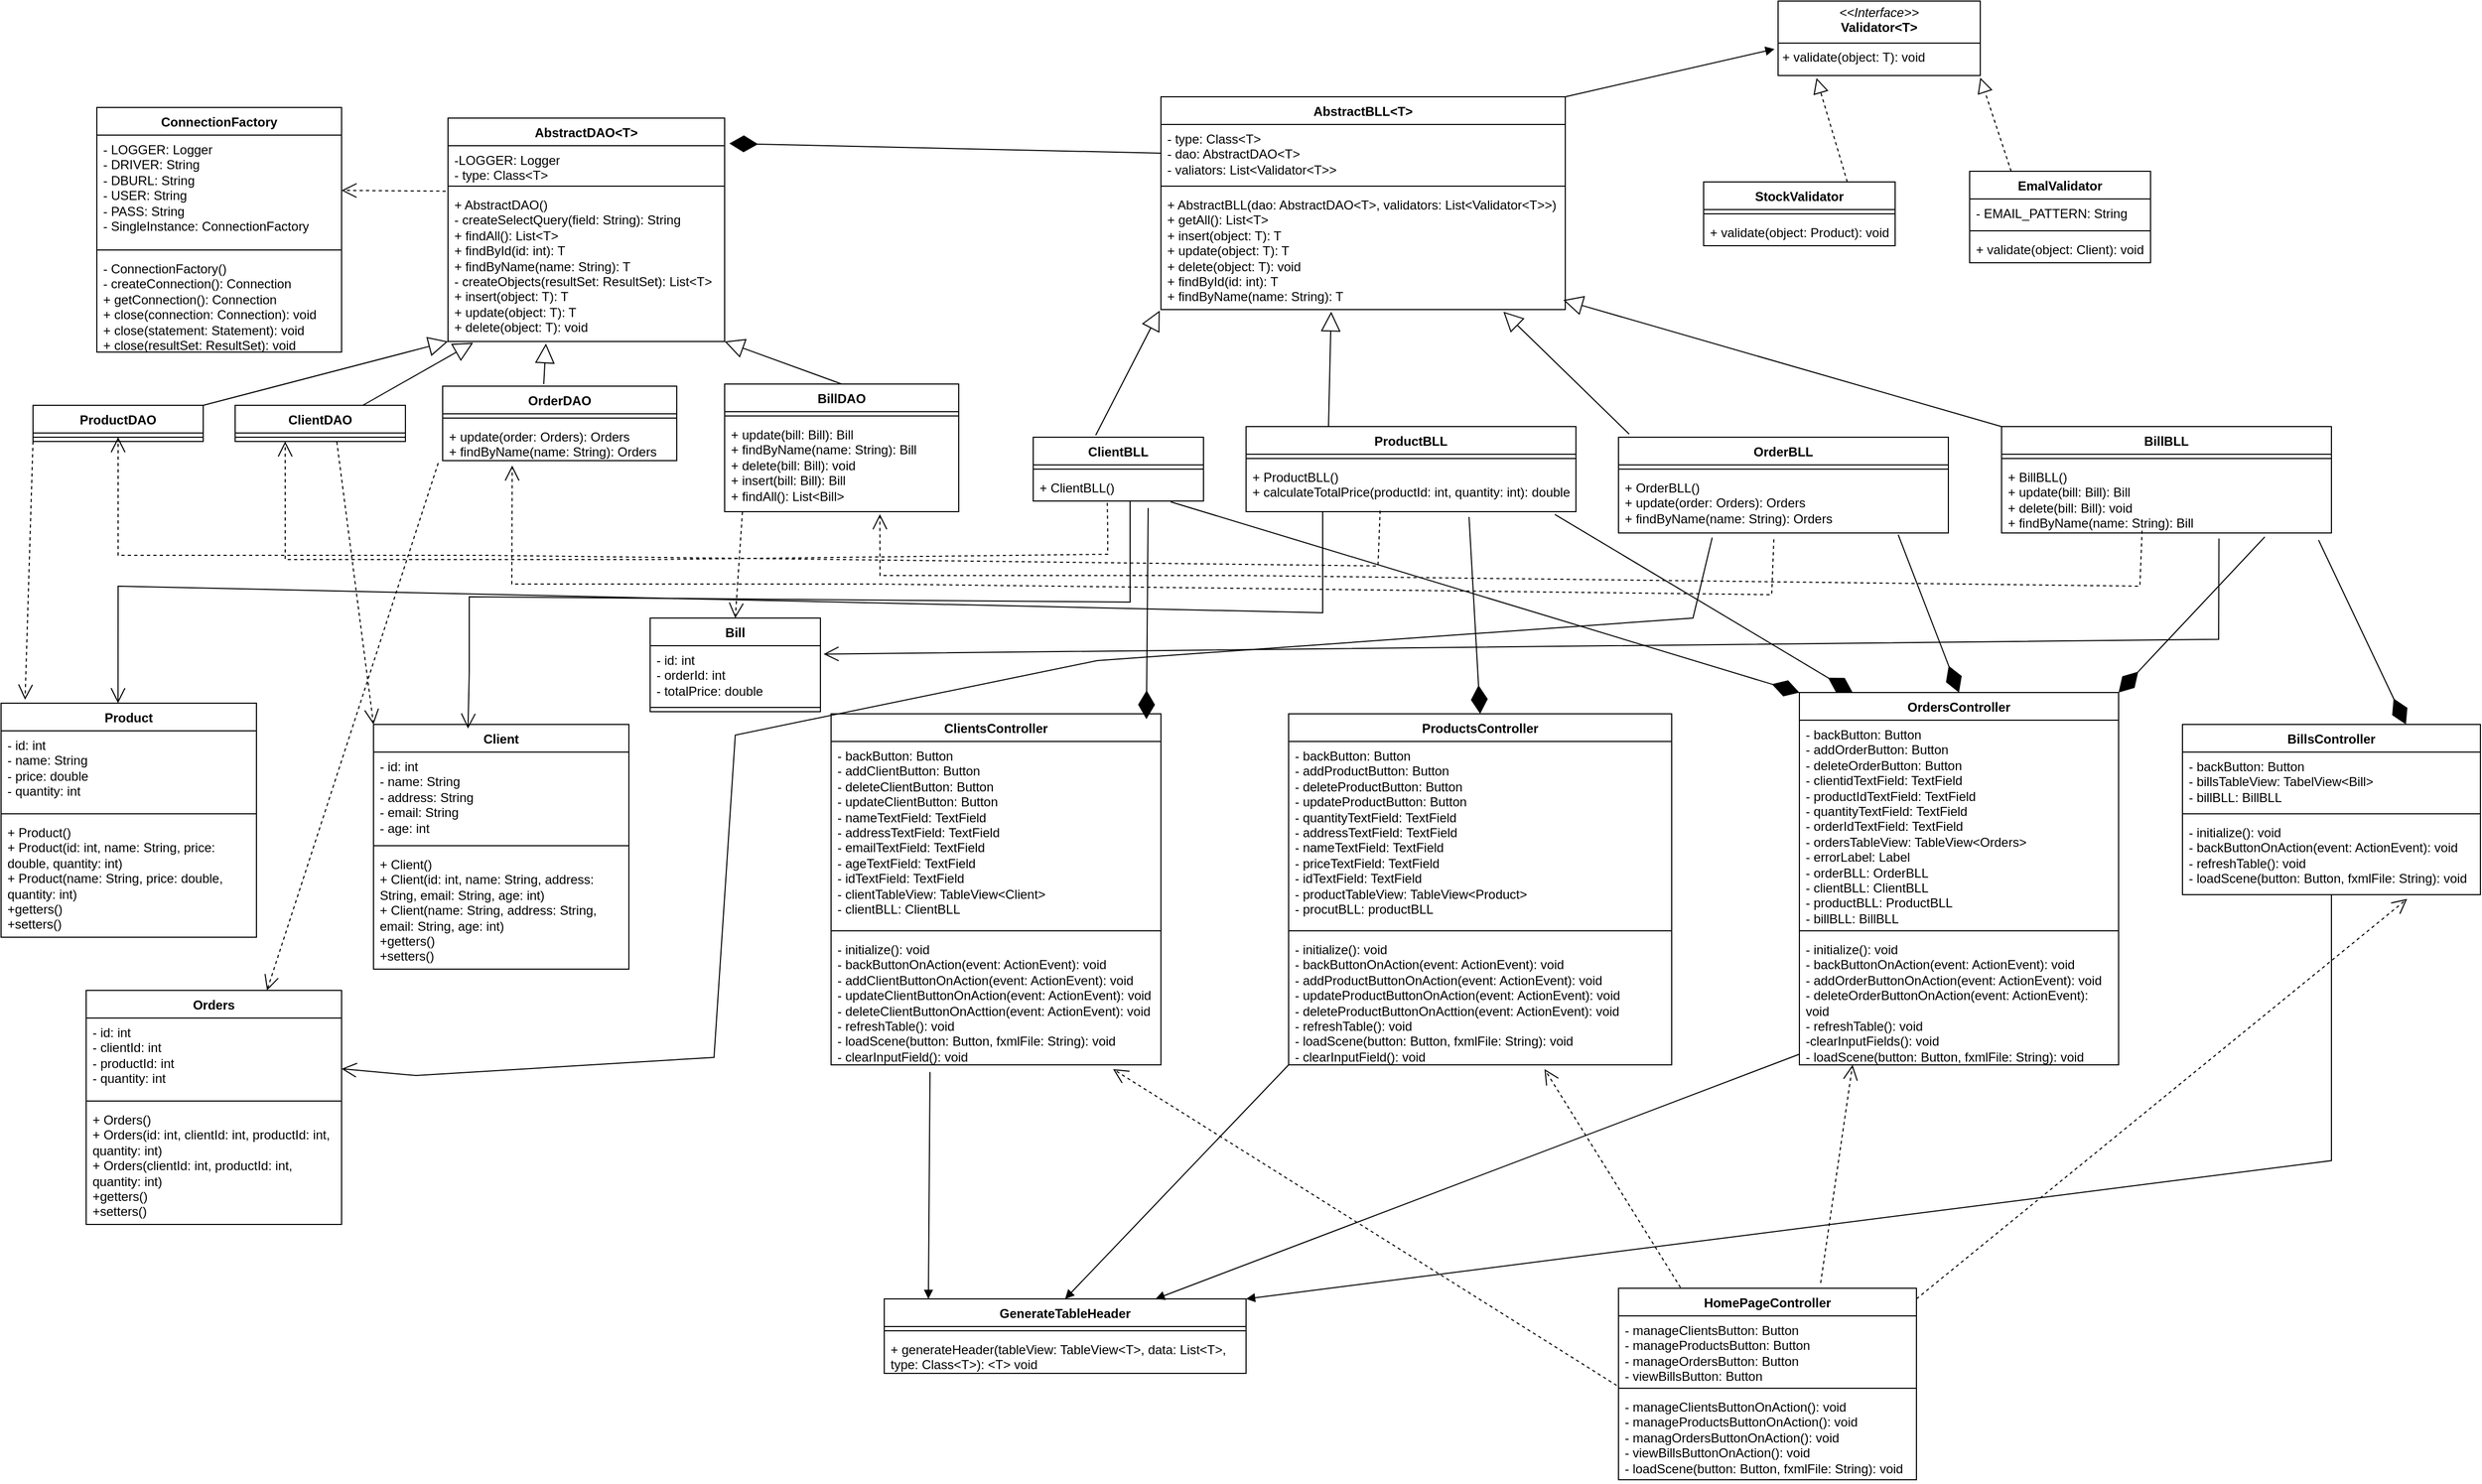 <mxfile version="27.0.6">
  <diagram name="Page-1" id="uuy-AkVkMZGXmjuTcdRW">
    <mxGraphModel dx="2852" dy="1566" grid="1" gridSize="10" guides="1" tooltips="1" connect="1" arrows="1" fold="1" page="1" pageScale="1" pageWidth="850" pageHeight="1100" math="0" shadow="0">
      <root>
        <mxCell id="0" />
        <mxCell id="1" parent="0" />
        <mxCell id="6-W-IEKvUWJ2ygRnt0c9-2" value="Bill" style="swimlane;fontStyle=1;align=center;verticalAlign=top;childLayout=stackLayout;horizontal=1;startSize=26;horizontalStack=0;resizeParent=1;resizeParentMax=0;resizeLast=0;collapsible=1;marginBottom=0;whiteSpace=wrap;html=1;" vertex="1" parent="1">
          <mxGeometry x="620" y="680" width="160" height="88" as="geometry" />
        </mxCell>
        <mxCell id="6-W-IEKvUWJ2ygRnt0c9-3" value="- id: int&lt;div&gt;- orderId: int&lt;/div&gt;&lt;div&gt;- totalPrice: double&lt;/div&gt;" style="text;strokeColor=none;fillColor=none;align=left;verticalAlign=top;spacingLeft=4;spacingRight=4;overflow=hidden;rotatable=0;points=[[0,0.5],[1,0.5]];portConstraint=eastwest;whiteSpace=wrap;html=1;" vertex="1" parent="6-W-IEKvUWJ2ygRnt0c9-2">
          <mxGeometry y="26" width="160" height="54" as="geometry" />
        </mxCell>
        <mxCell id="6-W-IEKvUWJ2ygRnt0c9-4" value="" style="line;strokeWidth=1;fillColor=none;align=left;verticalAlign=middle;spacingTop=-1;spacingLeft=3;spacingRight=3;rotatable=0;labelPosition=right;points=[];portConstraint=eastwest;strokeColor=inherit;" vertex="1" parent="6-W-IEKvUWJ2ygRnt0c9-2">
          <mxGeometry y="80" width="160" height="8" as="geometry" />
        </mxCell>
        <mxCell id="6-W-IEKvUWJ2ygRnt0c9-138" value="" style="endArrow=open;endSize=12;html=1;rounded=0;exitX=0.659;exitY=1.08;exitDx=0;exitDy=0;exitPerimeter=0;entryX=0.458;entryY=0;entryDx=0;entryDy=0;entryPerimeter=0;" edge="1" parent="6-W-IEKvUWJ2ygRnt0c9-2" target="6-W-IEKvUWJ2ygRnt0c9-10">
          <mxGeometry width="160" relative="1" as="geometry">
            <mxPoint x="632" y="-100" as="sourcePoint" />
            <mxPoint x="10" y="114" as="targetPoint" />
            <Array as="points">
              <mxPoint x="632" y="-5" />
              <mxPoint x="-500" y="-30" />
            </Array>
          </mxGeometry>
        </mxCell>
        <mxCell id="6-W-IEKvUWJ2ygRnt0c9-6" value="Client" style="swimlane;fontStyle=1;align=center;verticalAlign=top;childLayout=stackLayout;horizontal=1;startSize=26;horizontalStack=0;resizeParent=1;resizeParentMax=0;resizeLast=0;collapsible=1;marginBottom=0;whiteSpace=wrap;html=1;" vertex="1" parent="1">
          <mxGeometry x="360" y="780" width="240" height="230" as="geometry" />
        </mxCell>
        <mxCell id="6-W-IEKvUWJ2ygRnt0c9-7" value="- id: int&lt;div&gt;- name: String&lt;/div&gt;&lt;div&gt;- address: String&lt;/div&gt;&lt;div&gt;- email: String&lt;/div&gt;&lt;div&gt;- age: int&lt;/div&gt;" style="text;strokeColor=none;fillColor=none;align=left;verticalAlign=top;spacingLeft=4;spacingRight=4;overflow=hidden;rotatable=0;points=[[0,0.5],[1,0.5]];portConstraint=eastwest;whiteSpace=wrap;html=1;" vertex="1" parent="6-W-IEKvUWJ2ygRnt0c9-6">
          <mxGeometry y="26" width="240" height="84" as="geometry" />
        </mxCell>
        <mxCell id="6-W-IEKvUWJ2ygRnt0c9-8" value="" style="line;strokeWidth=1;fillColor=none;align=left;verticalAlign=middle;spacingTop=-1;spacingLeft=3;spacingRight=3;rotatable=0;labelPosition=right;points=[];portConstraint=eastwest;strokeColor=inherit;" vertex="1" parent="6-W-IEKvUWJ2ygRnt0c9-6">
          <mxGeometry y="110" width="240" height="8" as="geometry" />
        </mxCell>
        <mxCell id="6-W-IEKvUWJ2ygRnt0c9-9" value="+ Client()&lt;div&gt;+ Client(id: int, name: String, address: String, email: String, age: int)&lt;/div&gt;&lt;div&gt;+ Client(name: String, address: String, email: String, age: int)&lt;/div&gt;&lt;div&gt;+getters()&lt;/div&gt;&lt;div&gt;+setters()&lt;/div&gt;" style="text;strokeColor=none;fillColor=none;align=left;verticalAlign=top;spacingLeft=4;spacingRight=4;overflow=hidden;rotatable=0;points=[[0,0.5],[1,0.5]];portConstraint=eastwest;whiteSpace=wrap;html=1;" vertex="1" parent="6-W-IEKvUWJ2ygRnt0c9-6">
          <mxGeometry y="118" width="240" height="112" as="geometry" />
        </mxCell>
        <mxCell id="6-W-IEKvUWJ2ygRnt0c9-10" value="Product" style="swimlane;fontStyle=1;align=center;verticalAlign=top;childLayout=stackLayout;horizontal=1;startSize=26;horizontalStack=0;resizeParent=1;resizeParentMax=0;resizeLast=0;collapsible=1;marginBottom=0;whiteSpace=wrap;html=1;" vertex="1" parent="1">
          <mxGeometry x="10" y="760" width="240" height="220" as="geometry" />
        </mxCell>
        <mxCell id="6-W-IEKvUWJ2ygRnt0c9-11" value="- id: int&lt;div&gt;- name: String&lt;/div&gt;&lt;div&gt;- price: double&lt;/div&gt;&lt;div&gt;- quantity: int&lt;/div&gt;&lt;div&gt;&lt;br&gt;&lt;/div&gt;" style="text;strokeColor=none;fillColor=none;align=left;verticalAlign=top;spacingLeft=4;spacingRight=4;overflow=hidden;rotatable=0;points=[[0,0.5],[1,0.5]];portConstraint=eastwest;whiteSpace=wrap;html=1;" vertex="1" parent="6-W-IEKvUWJ2ygRnt0c9-10">
          <mxGeometry y="26" width="240" height="74" as="geometry" />
        </mxCell>
        <mxCell id="6-W-IEKvUWJ2ygRnt0c9-12" value="" style="line;strokeWidth=1;fillColor=none;align=left;verticalAlign=middle;spacingTop=-1;spacingLeft=3;spacingRight=3;rotatable=0;labelPosition=right;points=[];portConstraint=eastwest;strokeColor=inherit;" vertex="1" parent="6-W-IEKvUWJ2ygRnt0c9-10">
          <mxGeometry y="100" width="240" height="8" as="geometry" />
        </mxCell>
        <mxCell id="6-W-IEKvUWJ2ygRnt0c9-13" value="+ Product()&lt;div&gt;+ Product(id: int, name: String, price: double, quantity: int)&lt;/div&gt;&lt;div&gt;+ Product(name: String, price: double, quantity: int)&lt;/div&gt;&lt;div&gt;+getters()&lt;/div&gt;&lt;div&gt;+setters()&lt;/div&gt;" style="text;strokeColor=none;fillColor=none;align=left;verticalAlign=top;spacingLeft=4;spacingRight=4;overflow=hidden;rotatable=0;points=[[0,0.5],[1,0.5]];portConstraint=eastwest;whiteSpace=wrap;html=1;" vertex="1" parent="6-W-IEKvUWJ2ygRnt0c9-10">
          <mxGeometry y="108" width="240" height="112" as="geometry" />
        </mxCell>
        <mxCell id="6-W-IEKvUWJ2ygRnt0c9-14" value="Orders" style="swimlane;fontStyle=1;align=center;verticalAlign=top;childLayout=stackLayout;horizontal=1;startSize=26;horizontalStack=0;resizeParent=1;resizeParentMax=0;resizeLast=0;collapsible=1;marginBottom=0;whiteSpace=wrap;html=1;" vertex="1" parent="1">
          <mxGeometry x="90" y="1030" width="240" height="220" as="geometry" />
        </mxCell>
        <mxCell id="6-W-IEKvUWJ2ygRnt0c9-15" value="- id: int&lt;div&gt;- clientId: int&lt;/div&gt;&lt;div&gt;- productId: int&lt;/div&gt;&lt;div&gt;- quantity: int&lt;/div&gt;&lt;div&gt;&lt;br&gt;&lt;/div&gt;" style="text;strokeColor=none;fillColor=none;align=left;verticalAlign=top;spacingLeft=4;spacingRight=4;overflow=hidden;rotatable=0;points=[[0,0.5],[1,0.5]];portConstraint=eastwest;whiteSpace=wrap;html=1;" vertex="1" parent="6-W-IEKvUWJ2ygRnt0c9-14">
          <mxGeometry y="26" width="240" height="74" as="geometry" />
        </mxCell>
        <mxCell id="6-W-IEKvUWJ2ygRnt0c9-16" value="" style="line;strokeWidth=1;fillColor=none;align=left;verticalAlign=middle;spacingTop=-1;spacingLeft=3;spacingRight=3;rotatable=0;labelPosition=right;points=[];portConstraint=eastwest;strokeColor=inherit;" vertex="1" parent="6-W-IEKvUWJ2ygRnt0c9-14">
          <mxGeometry y="100" width="240" height="8" as="geometry" />
        </mxCell>
        <mxCell id="6-W-IEKvUWJ2ygRnt0c9-17" value="+ Orders()&lt;div&gt;+ Orders(id: int, clientId: int, productId: int, quantity: int)&lt;/div&gt;&lt;div&gt;+ Orders(clientId: int, productId: int, quantity: int)&lt;/div&gt;&lt;div&gt;+getters()&lt;/div&gt;&lt;div&gt;+setters()&lt;/div&gt;" style="text;strokeColor=none;fillColor=none;align=left;verticalAlign=top;spacingLeft=4;spacingRight=4;overflow=hidden;rotatable=0;points=[[0,0.5],[1,0.5]];portConstraint=eastwest;whiteSpace=wrap;html=1;" vertex="1" parent="6-W-IEKvUWJ2ygRnt0c9-14">
          <mxGeometry y="108" width="240" height="112" as="geometry" />
        </mxCell>
        <mxCell id="6-W-IEKvUWJ2ygRnt0c9-18" value="BillsController" style="swimlane;fontStyle=1;align=center;verticalAlign=top;childLayout=stackLayout;horizontal=1;startSize=26;horizontalStack=0;resizeParent=1;resizeParentMax=0;resizeLast=0;collapsible=1;marginBottom=0;whiteSpace=wrap;html=1;" vertex="1" parent="1">
          <mxGeometry x="2060" y="780" width="280" height="160" as="geometry" />
        </mxCell>
        <mxCell id="6-W-IEKvUWJ2ygRnt0c9-19" value="- backButton: Button&lt;div&gt;- billsTableView: TabelView&amp;lt;Bill&amp;gt;&lt;/div&gt;&lt;div&gt;- billBLL: BillBLL&lt;/div&gt;" style="text;strokeColor=none;fillColor=none;align=left;verticalAlign=top;spacingLeft=4;spacingRight=4;overflow=hidden;rotatable=0;points=[[0,0.5],[1,0.5]];portConstraint=eastwest;whiteSpace=wrap;html=1;" vertex="1" parent="6-W-IEKvUWJ2ygRnt0c9-18">
          <mxGeometry y="26" width="280" height="54" as="geometry" />
        </mxCell>
        <mxCell id="6-W-IEKvUWJ2ygRnt0c9-20" value="" style="line;strokeWidth=1;fillColor=none;align=left;verticalAlign=middle;spacingTop=-1;spacingLeft=3;spacingRight=3;rotatable=0;labelPosition=right;points=[];portConstraint=eastwest;strokeColor=inherit;" vertex="1" parent="6-W-IEKvUWJ2ygRnt0c9-18">
          <mxGeometry y="80" width="280" height="8" as="geometry" />
        </mxCell>
        <mxCell id="6-W-IEKvUWJ2ygRnt0c9-21" value="- initialize(): void&lt;div&gt;- backButtonOnAction(event: ActionEvent): void&lt;/div&gt;&lt;div&gt;- refreshTable(): void&lt;/div&gt;&lt;div&gt;- loadScene(button: Button, fxmlFile: String): void&lt;/div&gt;" style="text;strokeColor=none;fillColor=none;align=left;verticalAlign=top;spacingLeft=4;spacingRight=4;overflow=hidden;rotatable=0;points=[[0,0.5],[1,0.5]];portConstraint=eastwest;whiteSpace=wrap;html=1;" vertex="1" parent="6-W-IEKvUWJ2ygRnt0c9-18">
          <mxGeometry y="88" width="280" height="72" as="geometry" />
        </mxCell>
        <mxCell id="6-W-IEKvUWJ2ygRnt0c9-22" value="ClientsController" style="swimlane;fontStyle=1;align=center;verticalAlign=top;childLayout=stackLayout;horizontal=1;startSize=26;horizontalStack=0;resizeParent=1;resizeParentMax=0;resizeLast=0;collapsible=1;marginBottom=0;whiteSpace=wrap;html=1;" vertex="1" parent="1">
          <mxGeometry x="790" y="770" width="310" height="330" as="geometry" />
        </mxCell>
        <mxCell id="6-W-IEKvUWJ2ygRnt0c9-23" value="- backButton: Button&lt;div&gt;- addClientButton: Button&lt;/div&gt;&lt;div&gt;- deleteClientButton: Button&lt;/div&gt;&lt;div&gt;- updateClientButton: Button&lt;/div&gt;&lt;div&gt;- nameTextField: TextField&lt;/div&gt;&lt;div&gt;- addressTextField: TextField&lt;/div&gt;&lt;div&gt;- emailTextField: TextField&lt;/div&gt;&lt;div&gt;- ageTextField: TextField&lt;/div&gt;&lt;div&gt;- idTextField: TextField&lt;/div&gt;&lt;div&gt;- clientTableView: TableView&amp;lt;Client&amp;gt;&lt;/div&gt;&lt;div&gt;- clientBLL: ClientBLL&lt;/div&gt;" style="text;strokeColor=none;fillColor=none;align=left;verticalAlign=top;spacingLeft=4;spacingRight=4;overflow=hidden;rotatable=0;points=[[0,0.5],[1,0.5]];portConstraint=eastwest;whiteSpace=wrap;html=1;" vertex="1" parent="6-W-IEKvUWJ2ygRnt0c9-22">
          <mxGeometry y="26" width="310" height="174" as="geometry" />
        </mxCell>
        <mxCell id="6-W-IEKvUWJ2ygRnt0c9-24" value="" style="line;strokeWidth=1;fillColor=none;align=left;verticalAlign=middle;spacingTop=-1;spacingLeft=3;spacingRight=3;rotatable=0;labelPosition=right;points=[];portConstraint=eastwest;strokeColor=inherit;" vertex="1" parent="6-W-IEKvUWJ2ygRnt0c9-22">
          <mxGeometry y="200" width="310" height="8" as="geometry" />
        </mxCell>
        <mxCell id="6-W-IEKvUWJ2ygRnt0c9-25" value="- initialize(): void&lt;div&gt;- backButtonOnAction(event: ActionEvent): void&lt;/div&gt;&lt;div&gt;- addClientButtonOnAction(event: ActionEvent): void&lt;/div&gt;&lt;div&gt;-&amp;nbsp;&lt;span style=&quot;background-color: transparent; color: light-dark(rgb(0, 0, 0), rgb(255, 255, 255));&quot;&gt;updateClientButtonOnAction(event: ActionEvent): void&lt;/span&gt;&lt;/div&gt;&lt;div&gt;&lt;span style=&quot;background-color: transparent; color: light-dark(rgb(0, 0, 0), rgb(255, 255, 255));&quot;&gt;- deleteClientButtonOnActtion(event: ActionEvent): void&lt;/span&gt;&lt;/div&gt;&lt;div&gt;- refreshTable(): void&lt;/div&gt;&lt;div&gt;- loadScene(button: Button, fxmlFile: String): void&lt;/div&gt;&lt;div&gt;- clearInputField(): void&lt;/div&gt;" style="text;strokeColor=none;fillColor=none;align=left;verticalAlign=top;spacingLeft=4;spacingRight=4;overflow=hidden;rotatable=0;points=[[0,0.5],[1,0.5]];portConstraint=eastwest;whiteSpace=wrap;html=1;" vertex="1" parent="6-W-IEKvUWJ2ygRnt0c9-22">
          <mxGeometry y="208" width="310" height="122" as="geometry" />
        </mxCell>
        <mxCell id="6-W-IEKvUWJ2ygRnt0c9-26" value="GenerateTableHeader" style="swimlane;fontStyle=1;align=center;verticalAlign=top;childLayout=stackLayout;horizontal=1;startSize=26;horizontalStack=0;resizeParent=1;resizeParentMax=0;resizeLast=0;collapsible=1;marginBottom=0;whiteSpace=wrap;html=1;" vertex="1" parent="1">
          <mxGeometry x="840" y="1320" width="340" height="70" as="geometry" />
        </mxCell>
        <mxCell id="6-W-IEKvUWJ2ygRnt0c9-28" value="" style="line;strokeWidth=1;fillColor=none;align=left;verticalAlign=middle;spacingTop=-1;spacingLeft=3;spacingRight=3;rotatable=0;labelPosition=right;points=[];portConstraint=eastwest;strokeColor=inherit;" vertex="1" parent="6-W-IEKvUWJ2ygRnt0c9-26">
          <mxGeometry y="26" width="340" height="8" as="geometry" />
        </mxCell>
        <mxCell id="6-W-IEKvUWJ2ygRnt0c9-29" value="+ generateHeader(tableView: TableView&amp;lt;T&amp;gt;, data: List&amp;lt;T&amp;gt;, type: Class&amp;lt;T&amp;gt;): &amp;lt;T&amp;gt; void" style="text;strokeColor=none;fillColor=none;align=left;verticalAlign=top;spacingLeft=4;spacingRight=4;overflow=hidden;rotatable=0;points=[[0,0.5],[1,0.5]];portConstraint=eastwest;whiteSpace=wrap;html=1;" vertex="1" parent="6-W-IEKvUWJ2ygRnt0c9-26">
          <mxGeometry y="34" width="340" height="36" as="geometry" />
        </mxCell>
        <mxCell id="6-W-IEKvUWJ2ygRnt0c9-30" value="HomePageController" style="swimlane;fontStyle=1;align=center;verticalAlign=top;childLayout=stackLayout;horizontal=1;startSize=26;horizontalStack=0;resizeParent=1;resizeParentMax=0;resizeLast=0;collapsible=1;marginBottom=0;whiteSpace=wrap;html=1;" vertex="1" parent="1">
          <mxGeometry x="1530" y="1310" width="280" height="180" as="geometry" />
        </mxCell>
        <mxCell id="6-W-IEKvUWJ2ygRnt0c9-31" value="- manageClientsButton: Button&lt;div&gt;- manageProductsButton: Button&lt;/div&gt;&lt;div&gt;- manageOrdersButton: Button&lt;/div&gt;&lt;div&gt;- viewBillsButton: Button&lt;/div&gt;" style="text;strokeColor=none;fillColor=none;align=left;verticalAlign=top;spacingLeft=4;spacingRight=4;overflow=hidden;rotatable=0;points=[[0,0.5],[1,0.5]];portConstraint=eastwest;whiteSpace=wrap;html=1;" vertex="1" parent="6-W-IEKvUWJ2ygRnt0c9-30">
          <mxGeometry y="26" width="280" height="64" as="geometry" />
        </mxCell>
        <mxCell id="6-W-IEKvUWJ2ygRnt0c9-32" value="" style="line;strokeWidth=1;fillColor=none;align=left;verticalAlign=middle;spacingTop=-1;spacingLeft=3;spacingRight=3;rotatable=0;labelPosition=right;points=[];portConstraint=eastwest;strokeColor=inherit;" vertex="1" parent="6-W-IEKvUWJ2ygRnt0c9-30">
          <mxGeometry y="90" width="280" height="8" as="geometry" />
        </mxCell>
        <mxCell id="6-W-IEKvUWJ2ygRnt0c9-33" value="- manageClientsButtonOnAction(): void&lt;div&gt;- manageProductsButtonOnAction(): void&lt;/div&gt;&lt;div&gt;- managOrdersButtonOnAction(): void&lt;/div&gt;&lt;div&gt;- viewBillsButtonOnAction(): void&lt;br&gt;&lt;div&gt;- loadScene(button: Button, fxmlFile: String): void&lt;/div&gt;&lt;/div&gt;" style="text;strokeColor=none;fillColor=none;align=left;verticalAlign=top;spacingLeft=4;spacingRight=4;overflow=hidden;rotatable=0;points=[[0,0.5],[1,0.5]];portConstraint=eastwest;whiteSpace=wrap;html=1;" vertex="1" parent="6-W-IEKvUWJ2ygRnt0c9-30">
          <mxGeometry y="98" width="280" height="82" as="geometry" />
        </mxCell>
        <mxCell id="6-W-IEKvUWJ2ygRnt0c9-34" value="OrdersController" style="swimlane;fontStyle=1;align=center;verticalAlign=top;childLayout=stackLayout;horizontal=1;startSize=26;horizontalStack=0;resizeParent=1;resizeParentMax=0;resizeLast=0;collapsible=1;marginBottom=0;whiteSpace=wrap;html=1;" vertex="1" parent="1">
          <mxGeometry x="1700" y="750" width="300" height="350" as="geometry" />
        </mxCell>
        <mxCell id="6-W-IEKvUWJ2ygRnt0c9-35" value="- backButton: Button&lt;div&gt;- addOrderButton: Button&lt;/div&gt;&lt;div&gt;- deleteOrderButton: Button&lt;/div&gt;&lt;div&gt;- clientidTextField: TextField&lt;/div&gt;&lt;div&gt;- productIdTextField: TextField&lt;/div&gt;&lt;div&gt;- quantityTextField: TextField&lt;/div&gt;&lt;div&gt;- orderIdTextField: TextField&lt;/div&gt;&lt;div&gt;- ordersTableView: TableView&amp;lt;Orders&amp;gt;&lt;/div&gt;&lt;div&gt;- errorLabel: Label&lt;/div&gt;&lt;div&gt;- orderBLL: OrderBLL&lt;/div&gt;&lt;div&gt;- clientBLL: ClientBLL&lt;/div&gt;&lt;div&gt;- productBLL: ProductBLL&lt;/div&gt;&lt;div&gt;- billBLL: BillBLL&lt;/div&gt;" style="text;strokeColor=none;fillColor=none;align=left;verticalAlign=top;spacingLeft=4;spacingRight=4;overflow=hidden;rotatable=0;points=[[0,0.5],[1,0.5]];portConstraint=eastwest;whiteSpace=wrap;html=1;" vertex="1" parent="6-W-IEKvUWJ2ygRnt0c9-34">
          <mxGeometry y="26" width="300" height="194" as="geometry" />
        </mxCell>
        <mxCell id="6-W-IEKvUWJ2ygRnt0c9-36" value="" style="line;strokeWidth=1;fillColor=none;align=left;verticalAlign=middle;spacingTop=-1;spacingLeft=3;spacingRight=3;rotatable=0;labelPosition=right;points=[];portConstraint=eastwest;strokeColor=inherit;" vertex="1" parent="6-W-IEKvUWJ2ygRnt0c9-34">
          <mxGeometry y="220" width="300" height="8" as="geometry" />
        </mxCell>
        <mxCell id="6-W-IEKvUWJ2ygRnt0c9-37" value="- initialize(): void&lt;div&gt;- backButtonOnAction(event: ActionEvent): void&lt;/div&gt;&lt;div&gt;- addOrderButtonOnAction(event: ActionEvent): void&lt;/div&gt;&lt;div&gt;- deleteOrderButtonOnAction(event: ActionEvent): void&lt;/div&gt;&lt;div&gt;- refreshTable(): void&lt;/div&gt;&lt;div&gt;-clearInputFields(): void&lt;/div&gt;&lt;div&gt;- loadScene(button: Button, fxmlFile: String): void&lt;/div&gt;" style="text;strokeColor=none;fillColor=none;align=left;verticalAlign=top;spacingLeft=4;spacingRight=4;overflow=hidden;rotatable=0;points=[[0,0.5],[1,0.5]];portConstraint=eastwest;whiteSpace=wrap;html=1;" vertex="1" parent="6-W-IEKvUWJ2ygRnt0c9-34">
          <mxGeometry y="228" width="300" height="122" as="geometry" />
        </mxCell>
        <mxCell id="6-W-IEKvUWJ2ygRnt0c9-38" value="ProductsController" style="swimlane;fontStyle=1;align=center;verticalAlign=top;childLayout=stackLayout;horizontal=1;startSize=26;horizontalStack=0;resizeParent=1;resizeParentMax=0;resizeLast=0;collapsible=1;marginBottom=0;whiteSpace=wrap;html=1;" vertex="1" parent="1">
          <mxGeometry x="1220" y="770" width="360" height="330" as="geometry" />
        </mxCell>
        <mxCell id="6-W-IEKvUWJ2ygRnt0c9-39" value="- backButton: Button&lt;div&gt;- addProductButton: Button&lt;/div&gt;&lt;div&gt;&lt;span style=&quot;background-color: transparent; color: light-dark(rgb(0, 0, 0), rgb(255, 255, 255));&quot;&gt;- deleteProductButton: Button&lt;/span&gt;&lt;/div&gt;&lt;div&gt;&lt;span style=&quot;background-color: transparent; color: light-dark(rgb(0, 0, 0), rgb(255, 255, 255));&quot;&gt;- updateProductButton: Button&lt;/span&gt;&lt;/div&gt;&lt;div&gt;- quantityTextField: TextField&lt;/div&gt;&lt;div&gt;- addressTextField: TextField&lt;/div&gt;&lt;div&gt;- nameTextField: TextField&lt;/div&gt;&lt;div&gt;- priceTextField: TextField&lt;/div&gt;&lt;div&gt;- idTextField: TextField&lt;/div&gt;&lt;div&gt;- productTableView: TableView&amp;lt;Product&amp;gt;&lt;/div&gt;&lt;div&gt;- procutBLL: productBLL&lt;/div&gt;" style="text;strokeColor=none;fillColor=none;align=left;verticalAlign=top;spacingLeft=4;spacingRight=4;overflow=hidden;rotatable=0;points=[[0,0.5],[1,0.5]];portConstraint=eastwest;whiteSpace=wrap;html=1;" vertex="1" parent="6-W-IEKvUWJ2ygRnt0c9-38">
          <mxGeometry y="26" width="360" height="174" as="geometry" />
        </mxCell>
        <mxCell id="6-W-IEKvUWJ2ygRnt0c9-40" value="" style="line;strokeWidth=1;fillColor=none;align=left;verticalAlign=middle;spacingTop=-1;spacingLeft=3;spacingRight=3;rotatable=0;labelPosition=right;points=[];portConstraint=eastwest;strokeColor=inherit;" vertex="1" parent="6-W-IEKvUWJ2ygRnt0c9-38">
          <mxGeometry y="200" width="360" height="8" as="geometry" />
        </mxCell>
        <mxCell id="6-W-IEKvUWJ2ygRnt0c9-41" value="- initialize(): void&lt;div&gt;- backButtonOnAction(event: ActionEvent): void&lt;/div&gt;&lt;div&gt;- addProductButtonOnAction(event: ActionEvent): void&lt;/div&gt;&lt;div&gt;-&amp;nbsp;&lt;span style=&quot;background-color: transparent; color: light-dark(rgb(0, 0, 0), rgb(255, 255, 255));&quot;&gt;updateProductButtonOnAction(event: ActionEvent): void&lt;/span&gt;&lt;/div&gt;&lt;div&gt;&lt;span style=&quot;background-color: transparent; color: light-dark(rgb(0, 0, 0), rgb(255, 255, 255));&quot;&gt;- deleteProductButtonOnActtion(event: ActionEvent): void&lt;/span&gt;&lt;/div&gt;&lt;div&gt;- refreshTable(): void&lt;/div&gt;&lt;div&gt;- loadScene(button: Button, fxmlFile: String): void&lt;/div&gt;&lt;div&gt;- clearInputField(): void&lt;/div&gt;" style="text;strokeColor=none;fillColor=none;align=left;verticalAlign=top;spacingLeft=4;spacingRight=4;overflow=hidden;rotatable=0;points=[[0,0.5],[1,0.5]];portConstraint=eastwest;whiteSpace=wrap;html=1;" vertex="1" parent="6-W-IEKvUWJ2ygRnt0c9-38">
          <mxGeometry y="208" width="360" height="122" as="geometry" />
        </mxCell>
        <mxCell id="6-W-IEKvUWJ2ygRnt0c9-43" value="ConnectionFactory" style="swimlane;fontStyle=1;align=center;verticalAlign=top;childLayout=stackLayout;horizontal=1;startSize=26;horizontalStack=0;resizeParent=1;resizeParentMax=0;resizeLast=0;collapsible=1;marginBottom=0;whiteSpace=wrap;html=1;" vertex="1" parent="1">
          <mxGeometry x="100" y="200" width="230" height="230" as="geometry" />
        </mxCell>
        <mxCell id="6-W-IEKvUWJ2ygRnt0c9-44" value="- LOGGER: Logger&lt;div&gt;- DRIVER: String&lt;/div&gt;&lt;div&gt;- DBURL: String&lt;/div&gt;&lt;div&gt;- USER: String&lt;/div&gt;&lt;div&gt;- PASS: String&lt;/div&gt;&lt;div&gt;- SingleInstance: ConnectionFactory&lt;/div&gt;" style="text;strokeColor=none;fillColor=none;align=left;verticalAlign=top;spacingLeft=4;spacingRight=4;overflow=hidden;rotatable=0;points=[[0,0.5],[1,0.5]];portConstraint=eastwest;whiteSpace=wrap;html=1;" vertex="1" parent="6-W-IEKvUWJ2ygRnt0c9-43">
          <mxGeometry y="26" width="230" height="104" as="geometry" />
        </mxCell>
        <mxCell id="6-W-IEKvUWJ2ygRnt0c9-45" value="" style="line;strokeWidth=1;fillColor=none;align=left;verticalAlign=middle;spacingTop=-1;spacingLeft=3;spacingRight=3;rotatable=0;labelPosition=right;points=[];portConstraint=eastwest;strokeColor=inherit;" vertex="1" parent="6-W-IEKvUWJ2ygRnt0c9-43">
          <mxGeometry y="130" width="230" height="8" as="geometry" />
        </mxCell>
        <mxCell id="6-W-IEKvUWJ2ygRnt0c9-46" value="- ConnectionFactory()&lt;div&gt;- createConnection(): Connection&lt;/div&gt;&lt;div&gt;+ getConnection(): Connection&lt;/div&gt;&lt;div&gt;+ close(connection: Connection): void&lt;/div&gt;&lt;div&gt;+ close(statement: Statement): void&lt;/div&gt;&lt;div&gt;+ close(resultSet: ResultSet): void&lt;/div&gt;" style="text;strokeColor=none;fillColor=none;align=left;verticalAlign=top;spacingLeft=4;spacingRight=4;overflow=hidden;rotatable=0;points=[[0,0.5],[1,0.5]];portConstraint=eastwest;whiteSpace=wrap;html=1;" vertex="1" parent="6-W-IEKvUWJ2ygRnt0c9-43">
          <mxGeometry y="138" width="230" height="92" as="geometry" />
        </mxCell>
        <mxCell id="6-W-IEKvUWJ2ygRnt0c9-47" value="AbstractDAO&amp;lt;T&amp;gt;" style="swimlane;fontStyle=1;align=center;verticalAlign=top;childLayout=stackLayout;horizontal=1;startSize=26;horizontalStack=0;resizeParent=1;resizeParentMax=0;resizeLast=0;collapsible=1;marginBottom=0;whiteSpace=wrap;html=1;" vertex="1" parent="1">
          <mxGeometry x="430" y="210" width="260" height="210" as="geometry" />
        </mxCell>
        <mxCell id="6-W-IEKvUWJ2ygRnt0c9-48" value="&lt;div&gt;-LOGGER: Logger&lt;/div&gt;&lt;div&gt;- type: Class&amp;lt;T&amp;gt;&lt;/div&gt;" style="text;strokeColor=none;fillColor=none;align=left;verticalAlign=top;spacingLeft=4;spacingRight=4;overflow=hidden;rotatable=0;points=[[0,0.5],[1,0.5]];portConstraint=eastwest;whiteSpace=wrap;html=1;" vertex="1" parent="6-W-IEKvUWJ2ygRnt0c9-47">
          <mxGeometry y="26" width="260" height="34" as="geometry" />
        </mxCell>
        <mxCell id="6-W-IEKvUWJ2ygRnt0c9-49" value="" style="line;strokeWidth=1;fillColor=none;align=left;verticalAlign=middle;spacingTop=-1;spacingLeft=3;spacingRight=3;rotatable=0;labelPosition=right;points=[];portConstraint=eastwest;strokeColor=inherit;" vertex="1" parent="6-W-IEKvUWJ2ygRnt0c9-47">
          <mxGeometry y="60" width="260" height="8" as="geometry" />
        </mxCell>
        <mxCell id="6-W-IEKvUWJ2ygRnt0c9-50" value="+ AbstractDAO()&lt;div&gt;- createSelectQuery(field: String): String&lt;/div&gt;&lt;div&gt;+ findAll(): List&amp;lt;T&amp;gt;&lt;/div&gt;&lt;div&gt;+ findById(id: int): T&lt;/div&gt;&lt;div&gt;+ findByName(name: String): T&lt;/div&gt;&lt;div&gt;- createObjects(resultSet: ResultSet): List&amp;lt;T&amp;gt;&lt;/div&gt;&lt;div&gt;+ insert(object: T): T&lt;/div&gt;&lt;div&gt;+ update(object: T): T&lt;/div&gt;&lt;div&gt;+ delete(object: T): void&lt;/div&gt;" style="text;strokeColor=none;fillColor=none;align=left;verticalAlign=top;spacingLeft=4;spacingRight=4;overflow=hidden;rotatable=0;points=[[0,0.5],[1,0.5]];portConstraint=eastwest;whiteSpace=wrap;html=1;" vertex="1" parent="6-W-IEKvUWJ2ygRnt0c9-47">
          <mxGeometry y="68" width="260" height="142" as="geometry" />
        </mxCell>
        <mxCell id="6-W-IEKvUWJ2ygRnt0c9-51" value="ProductDAO" style="swimlane;fontStyle=1;align=center;verticalAlign=top;childLayout=stackLayout;horizontal=1;startSize=26;horizontalStack=0;resizeParent=1;resizeParentMax=0;resizeLast=0;collapsible=1;marginBottom=0;whiteSpace=wrap;html=1;" vertex="1" parent="1">
          <mxGeometry x="40" y="480" width="160" height="34" as="geometry" />
        </mxCell>
        <mxCell id="6-W-IEKvUWJ2ygRnt0c9-53" value="" style="line;strokeWidth=1;fillColor=none;align=left;verticalAlign=middle;spacingTop=-1;spacingLeft=3;spacingRight=3;rotatable=0;labelPosition=right;points=[];portConstraint=eastwest;strokeColor=inherit;" vertex="1" parent="6-W-IEKvUWJ2ygRnt0c9-51">
          <mxGeometry y="26" width="160" height="8" as="geometry" />
        </mxCell>
        <mxCell id="6-W-IEKvUWJ2ygRnt0c9-55" value="ClientDAO" style="swimlane;fontStyle=1;align=center;verticalAlign=top;childLayout=stackLayout;horizontal=1;startSize=26;horizontalStack=0;resizeParent=1;resizeParentMax=0;resizeLast=0;collapsible=1;marginBottom=0;whiteSpace=wrap;html=1;" vertex="1" parent="1">
          <mxGeometry x="230" y="480" width="160" height="34" as="geometry" />
        </mxCell>
        <mxCell id="6-W-IEKvUWJ2ygRnt0c9-56" value="" style="line;strokeWidth=1;fillColor=none;align=left;verticalAlign=middle;spacingTop=-1;spacingLeft=3;spacingRight=3;rotatable=0;labelPosition=right;points=[];portConstraint=eastwest;strokeColor=inherit;" vertex="1" parent="6-W-IEKvUWJ2ygRnt0c9-55">
          <mxGeometry y="26" width="160" height="8" as="geometry" />
        </mxCell>
        <mxCell id="6-W-IEKvUWJ2ygRnt0c9-57" value="OrderDAO" style="swimlane;fontStyle=1;align=center;verticalAlign=top;childLayout=stackLayout;horizontal=1;startSize=26;horizontalStack=0;resizeParent=1;resizeParentMax=0;resizeLast=0;collapsible=1;marginBottom=0;whiteSpace=wrap;html=1;" vertex="1" parent="1">
          <mxGeometry x="425" y="462" width="220" height="70" as="geometry" />
        </mxCell>
        <mxCell id="6-W-IEKvUWJ2ygRnt0c9-59" value="" style="line;strokeWidth=1;fillColor=none;align=left;verticalAlign=middle;spacingTop=-1;spacingLeft=3;spacingRight=3;rotatable=0;labelPosition=right;points=[];portConstraint=eastwest;strokeColor=inherit;" vertex="1" parent="6-W-IEKvUWJ2ygRnt0c9-57">
          <mxGeometry y="26" width="220" height="8" as="geometry" />
        </mxCell>
        <mxCell id="6-W-IEKvUWJ2ygRnt0c9-60" value="+ update(order: Orders): Orders&lt;div&gt;+ findByName(name: String): Orders&lt;/div&gt;" style="text;strokeColor=none;fillColor=none;align=left;verticalAlign=top;spacingLeft=4;spacingRight=4;overflow=hidden;rotatable=0;points=[[0,0.5],[1,0.5]];portConstraint=eastwest;whiteSpace=wrap;html=1;" vertex="1" parent="6-W-IEKvUWJ2ygRnt0c9-57">
          <mxGeometry y="34" width="220" height="36" as="geometry" />
        </mxCell>
        <mxCell id="6-W-IEKvUWJ2ygRnt0c9-61" value="BillDAO" style="swimlane;fontStyle=1;align=center;verticalAlign=top;childLayout=stackLayout;horizontal=1;startSize=26;horizontalStack=0;resizeParent=1;resizeParentMax=0;resizeLast=0;collapsible=1;marginBottom=0;whiteSpace=wrap;html=1;" vertex="1" parent="1">
          <mxGeometry x="690" y="460" width="220" height="120" as="geometry" />
        </mxCell>
        <mxCell id="6-W-IEKvUWJ2ygRnt0c9-62" value="" style="line;strokeWidth=1;fillColor=none;align=left;verticalAlign=middle;spacingTop=-1;spacingLeft=3;spacingRight=3;rotatable=0;labelPosition=right;points=[];portConstraint=eastwest;strokeColor=inherit;" vertex="1" parent="6-W-IEKvUWJ2ygRnt0c9-61">
          <mxGeometry y="26" width="220" height="8" as="geometry" />
        </mxCell>
        <mxCell id="6-W-IEKvUWJ2ygRnt0c9-63" value="+ update(bill: Bill): Bill&lt;div&gt;+ findByName(name: String): Bill&lt;/div&gt;&lt;div&gt;+ delete(bill: Bill): void&lt;/div&gt;&lt;div&gt;+ insert(bill: Bill): Bill&lt;/div&gt;&lt;div&gt;+ findAll(): List&amp;lt;Bill&amp;gt;&lt;/div&gt;" style="text;strokeColor=none;fillColor=none;align=left;verticalAlign=top;spacingLeft=4;spacingRight=4;overflow=hidden;rotatable=0;points=[[0,0.5],[1,0.5]];portConstraint=eastwest;whiteSpace=wrap;html=1;" vertex="1" parent="6-W-IEKvUWJ2ygRnt0c9-61">
          <mxGeometry y="34" width="220" height="86" as="geometry" />
        </mxCell>
        <mxCell id="6-W-IEKvUWJ2ygRnt0c9-64" value="&lt;p style=&quot;margin:0px;margin-top:4px;text-align:center;&quot;&gt;&lt;i&gt;&amp;lt;&amp;lt;Interface&amp;gt;&amp;gt;&lt;/i&gt;&lt;br&gt;&lt;b&gt;Validator&amp;lt;T&amp;gt;&lt;/b&gt;&lt;/p&gt;&lt;hr size=&quot;1&quot; style=&quot;border-style:solid;&quot;&gt;&lt;p style=&quot;margin:0px;margin-left:4px;&quot;&gt;&lt;/p&gt;&lt;p style=&quot;margin:0px;margin-left:4px;&quot;&gt;+ validate(object: T): void&lt;/p&gt;" style="verticalAlign=top;align=left;overflow=fill;html=1;whiteSpace=wrap;" vertex="1" parent="1">
          <mxGeometry x="1680" y="100" width="190" height="70" as="geometry" />
        </mxCell>
        <mxCell id="6-W-IEKvUWJ2ygRnt0c9-65" value="StockValidator" style="swimlane;fontStyle=1;align=center;verticalAlign=top;childLayout=stackLayout;horizontal=1;startSize=26;horizontalStack=0;resizeParent=1;resizeParentMax=0;resizeLast=0;collapsible=1;marginBottom=0;whiteSpace=wrap;html=1;" vertex="1" parent="1">
          <mxGeometry x="1610" y="270" width="180" height="60" as="geometry" />
        </mxCell>
        <mxCell id="6-W-IEKvUWJ2ygRnt0c9-67" value="" style="line;strokeWidth=1;fillColor=none;align=left;verticalAlign=middle;spacingTop=-1;spacingLeft=3;spacingRight=3;rotatable=0;labelPosition=right;points=[];portConstraint=eastwest;strokeColor=inherit;" vertex="1" parent="6-W-IEKvUWJ2ygRnt0c9-65">
          <mxGeometry y="26" width="180" height="8" as="geometry" />
        </mxCell>
        <mxCell id="6-W-IEKvUWJ2ygRnt0c9-68" value="+ validate(object: Product): void" style="text;strokeColor=none;fillColor=none;align=left;verticalAlign=top;spacingLeft=4;spacingRight=4;overflow=hidden;rotatable=0;points=[[0,0.5],[1,0.5]];portConstraint=eastwest;whiteSpace=wrap;html=1;" vertex="1" parent="6-W-IEKvUWJ2ygRnt0c9-65">
          <mxGeometry y="34" width="180" height="26" as="geometry" />
        </mxCell>
        <mxCell id="6-W-IEKvUWJ2ygRnt0c9-76" value="EmalValidator" style="swimlane;fontStyle=1;align=center;verticalAlign=top;childLayout=stackLayout;horizontal=1;startSize=26;horizontalStack=0;resizeParent=1;resizeParentMax=0;resizeLast=0;collapsible=1;marginBottom=0;whiteSpace=wrap;html=1;" vertex="1" parent="1">
          <mxGeometry x="1860" y="260" width="170" height="86" as="geometry" />
        </mxCell>
        <mxCell id="6-W-IEKvUWJ2ygRnt0c9-77" value="- EMAIL_PATTERN: String" style="text;strokeColor=none;fillColor=none;align=left;verticalAlign=top;spacingLeft=4;spacingRight=4;overflow=hidden;rotatable=0;points=[[0,0.5],[1,0.5]];portConstraint=eastwest;whiteSpace=wrap;html=1;" vertex="1" parent="6-W-IEKvUWJ2ygRnt0c9-76">
          <mxGeometry y="26" width="170" height="26" as="geometry" />
        </mxCell>
        <mxCell id="6-W-IEKvUWJ2ygRnt0c9-78" value="" style="line;strokeWidth=1;fillColor=none;align=left;verticalAlign=middle;spacingTop=-1;spacingLeft=3;spacingRight=3;rotatable=0;labelPosition=right;points=[];portConstraint=eastwest;strokeColor=inherit;" vertex="1" parent="6-W-IEKvUWJ2ygRnt0c9-76">
          <mxGeometry y="52" width="170" height="8" as="geometry" />
        </mxCell>
        <mxCell id="6-W-IEKvUWJ2ygRnt0c9-79" value="+ validate(object: Client): void" style="text;strokeColor=none;fillColor=none;align=left;verticalAlign=top;spacingLeft=4;spacingRight=4;overflow=hidden;rotatable=0;points=[[0,0.5],[1,0.5]];portConstraint=eastwest;whiteSpace=wrap;html=1;" vertex="1" parent="6-W-IEKvUWJ2ygRnt0c9-76">
          <mxGeometry y="60" width="170" height="26" as="geometry" />
        </mxCell>
        <mxCell id="6-W-IEKvUWJ2ygRnt0c9-80" value="AbstractBLL&amp;lt;T&amp;gt;" style="swimlane;fontStyle=1;align=center;verticalAlign=top;childLayout=stackLayout;horizontal=1;startSize=26;horizontalStack=0;resizeParent=1;resizeParentMax=0;resizeLast=0;collapsible=1;marginBottom=0;whiteSpace=wrap;html=1;" vertex="1" parent="1">
          <mxGeometry x="1100" y="190" width="380" height="200" as="geometry" />
        </mxCell>
        <mxCell id="6-W-IEKvUWJ2ygRnt0c9-81" value="- type: Class&amp;lt;T&lt;span style=&quot;background-color: transparent; color: light-dark(rgb(0, 0, 0), rgb(255, 255, 255));&quot;&gt;&amp;gt;&lt;/span&gt;&lt;div&gt;&lt;span style=&quot;background-color: transparent; color: light-dark(rgb(0, 0, 0), rgb(255, 255, 255));&quot;&gt;- dao: AbstractDAO&amp;lt;T&amp;gt;&lt;/span&gt;&lt;/div&gt;&lt;div&gt;&lt;span style=&quot;background-color: transparent; color: light-dark(rgb(0, 0, 0), rgb(255, 255, 255));&quot;&gt;- valiators: List&amp;lt;Validator&amp;lt;T&amp;gt;&amp;gt;&lt;/span&gt;&lt;/div&gt;" style="text;strokeColor=none;fillColor=none;align=left;verticalAlign=top;spacingLeft=4;spacingRight=4;overflow=hidden;rotatable=0;points=[[0,0.5],[1,0.5]];portConstraint=eastwest;whiteSpace=wrap;html=1;" vertex="1" parent="6-W-IEKvUWJ2ygRnt0c9-80">
          <mxGeometry y="26" width="380" height="54" as="geometry" />
        </mxCell>
        <mxCell id="6-W-IEKvUWJ2ygRnt0c9-82" value="" style="line;strokeWidth=1;fillColor=none;align=left;verticalAlign=middle;spacingTop=-1;spacingLeft=3;spacingRight=3;rotatable=0;labelPosition=right;points=[];portConstraint=eastwest;strokeColor=inherit;" vertex="1" parent="6-W-IEKvUWJ2ygRnt0c9-80">
          <mxGeometry y="80" width="380" height="8" as="geometry" />
        </mxCell>
        <mxCell id="6-W-IEKvUWJ2ygRnt0c9-83" value="+ AbstractBLL(dao: AbstractDAO&amp;lt;T&amp;gt;, validators: List&amp;lt;Validator&amp;lt;T&amp;gt;&amp;gt;)&lt;div&gt;+ getAll(): List&amp;lt;T&amp;gt;&lt;/div&gt;&lt;div&gt;+ insert(object: T): T&lt;/div&gt;&lt;div&gt;+ update(object: T): T&lt;/div&gt;&lt;div&gt;+ delete(object: T): void&lt;/div&gt;&lt;div&gt;+ findById(id: int): T&lt;/div&gt;&lt;div&gt;+ findByName(name: String): T&lt;/div&gt;" style="text;strokeColor=none;fillColor=none;align=left;verticalAlign=top;spacingLeft=4;spacingRight=4;overflow=hidden;rotatable=0;points=[[0,0.5],[1,0.5]];portConstraint=eastwest;whiteSpace=wrap;html=1;" vertex="1" parent="6-W-IEKvUWJ2ygRnt0c9-80">
          <mxGeometry y="88" width="380" height="112" as="geometry" />
        </mxCell>
        <mxCell id="6-W-IEKvUWJ2ygRnt0c9-84" value="ClientBLL" style="swimlane;fontStyle=1;align=center;verticalAlign=top;childLayout=stackLayout;horizontal=1;startSize=26;horizontalStack=0;resizeParent=1;resizeParentMax=0;resizeLast=0;collapsible=1;marginBottom=0;whiteSpace=wrap;html=1;" vertex="1" parent="1">
          <mxGeometry x="980" y="510" width="160" height="60" as="geometry" />
        </mxCell>
        <mxCell id="6-W-IEKvUWJ2ygRnt0c9-86" value="" style="line;strokeWidth=1;fillColor=none;align=left;verticalAlign=middle;spacingTop=-1;spacingLeft=3;spacingRight=3;rotatable=0;labelPosition=right;points=[];portConstraint=eastwest;strokeColor=inherit;" vertex="1" parent="6-W-IEKvUWJ2ygRnt0c9-84">
          <mxGeometry y="26" width="160" height="8" as="geometry" />
        </mxCell>
        <mxCell id="6-W-IEKvUWJ2ygRnt0c9-87" value="+ ClientBLL()" style="text;strokeColor=none;fillColor=none;align=left;verticalAlign=top;spacingLeft=4;spacingRight=4;overflow=hidden;rotatable=0;points=[[0,0.5],[1,0.5]];portConstraint=eastwest;whiteSpace=wrap;html=1;" vertex="1" parent="6-W-IEKvUWJ2ygRnt0c9-84">
          <mxGeometry y="34" width="160" height="26" as="geometry" />
        </mxCell>
        <mxCell id="6-W-IEKvUWJ2ygRnt0c9-88" value="ProductBLL" style="swimlane;fontStyle=1;align=center;verticalAlign=top;childLayout=stackLayout;horizontal=1;startSize=26;horizontalStack=0;resizeParent=1;resizeParentMax=0;resizeLast=0;collapsible=1;marginBottom=0;whiteSpace=wrap;html=1;" vertex="1" parent="1">
          <mxGeometry x="1180" y="500" width="310" height="80" as="geometry" />
        </mxCell>
        <mxCell id="6-W-IEKvUWJ2ygRnt0c9-89" value="" style="line;strokeWidth=1;fillColor=none;align=left;verticalAlign=middle;spacingTop=-1;spacingLeft=3;spacingRight=3;rotatable=0;labelPosition=right;points=[];portConstraint=eastwest;strokeColor=inherit;" vertex="1" parent="6-W-IEKvUWJ2ygRnt0c9-88">
          <mxGeometry y="26" width="310" height="8" as="geometry" />
        </mxCell>
        <mxCell id="6-W-IEKvUWJ2ygRnt0c9-90" value="+ ProductBLL()&lt;div&gt;+ calculateTotalPrice(productId: int, quantity: int): double&lt;/div&gt;" style="text;strokeColor=none;fillColor=none;align=left;verticalAlign=top;spacingLeft=4;spacingRight=4;overflow=hidden;rotatable=0;points=[[0,0.5],[1,0.5]];portConstraint=eastwest;whiteSpace=wrap;html=1;" vertex="1" parent="6-W-IEKvUWJ2ygRnt0c9-88">
          <mxGeometry y="34" width="310" height="46" as="geometry" />
        </mxCell>
        <mxCell id="6-W-IEKvUWJ2ygRnt0c9-91" value="OrderBLL" style="swimlane;fontStyle=1;align=center;verticalAlign=top;childLayout=stackLayout;horizontal=1;startSize=26;horizontalStack=0;resizeParent=1;resizeParentMax=0;resizeLast=0;collapsible=1;marginBottom=0;whiteSpace=wrap;html=1;" vertex="1" parent="1">
          <mxGeometry x="1530" y="510" width="310" height="90" as="geometry" />
        </mxCell>
        <mxCell id="6-W-IEKvUWJ2ygRnt0c9-92" value="" style="line;strokeWidth=1;fillColor=none;align=left;verticalAlign=middle;spacingTop=-1;spacingLeft=3;spacingRight=3;rotatable=0;labelPosition=right;points=[];portConstraint=eastwest;strokeColor=inherit;" vertex="1" parent="6-W-IEKvUWJ2ygRnt0c9-91">
          <mxGeometry y="26" width="310" height="8" as="geometry" />
        </mxCell>
        <mxCell id="6-W-IEKvUWJ2ygRnt0c9-93" value="+ OrderBLL()&lt;div&gt;+ update(order: Orders): Orders&lt;/div&gt;&lt;div&gt;+ findByName(name: String): Orders&lt;/div&gt;" style="text;strokeColor=none;fillColor=none;align=left;verticalAlign=top;spacingLeft=4;spacingRight=4;overflow=hidden;rotatable=0;points=[[0,0.5],[1,0.5]];portConstraint=eastwest;whiteSpace=wrap;html=1;" vertex="1" parent="6-W-IEKvUWJ2ygRnt0c9-91">
          <mxGeometry y="34" width="310" height="56" as="geometry" />
        </mxCell>
        <mxCell id="6-W-IEKvUWJ2ygRnt0c9-94" value="BillBLL" style="swimlane;fontStyle=1;align=center;verticalAlign=top;childLayout=stackLayout;horizontal=1;startSize=26;horizontalStack=0;resizeParent=1;resizeParentMax=0;resizeLast=0;collapsible=1;marginBottom=0;whiteSpace=wrap;html=1;" vertex="1" parent="1">
          <mxGeometry x="1890" y="500" width="310" height="100" as="geometry" />
        </mxCell>
        <mxCell id="6-W-IEKvUWJ2ygRnt0c9-95" value="" style="line;strokeWidth=1;fillColor=none;align=left;verticalAlign=middle;spacingTop=-1;spacingLeft=3;spacingRight=3;rotatable=0;labelPosition=right;points=[];portConstraint=eastwest;strokeColor=inherit;" vertex="1" parent="6-W-IEKvUWJ2ygRnt0c9-94">
          <mxGeometry y="26" width="310" height="8" as="geometry" />
        </mxCell>
        <mxCell id="6-W-IEKvUWJ2ygRnt0c9-96" value="+ BillBLL()&lt;div&gt;+ update(bill: Bill): Bill&lt;/div&gt;&lt;div&gt;+ delete(bill: Bill): void&lt;/div&gt;&lt;div&gt;+ findByName(name: String): Bill&lt;/div&gt;" style="text;strokeColor=none;fillColor=none;align=left;verticalAlign=top;spacingLeft=4;spacingRight=4;overflow=hidden;rotatable=0;points=[[0,0.5],[1,0.5]];portConstraint=eastwest;whiteSpace=wrap;html=1;" vertex="1" parent="6-W-IEKvUWJ2ygRnt0c9-94">
          <mxGeometry y="34" width="310" height="66" as="geometry" />
        </mxCell>
        <mxCell id="6-W-IEKvUWJ2ygRnt0c9-97" value="" style="endArrow=block;endSize=16;endFill=0;html=1;rounded=0;exitX=0.5;exitY=0;exitDx=0;exitDy=0;entryX=1;entryY=1;entryDx=0;entryDy=0;entryPerimeter=0;" edge="1" parent="1" source="6-W-IEKvUWJ2ygRnt0c9-61" target="6-W-IEKvUWJ2ygRnt0c9-50">
          <mxGeometry width="160" relative="1" as="geometry">
            <mxPoint x="540" y="470" as="sourcePoint" />
            <mxPoint x="700" y="470" as="targetPoint" />
          </mxGeometry>
        </mxCell>
        <mxCell id="6-W-IEKvUWJ2ygRnt0c9-98" value="" style="endArrow=block;endSize=16;endFill=0;html=1;rounded=0;entryX=0.354;entryY=1.014;entryDx=0;entryDy=0;entryPerimeter=0;" edge="1" parent="1" target="6-W-IEKvUWJ2ygRnt0c9-50">
          <mxGeometry width="160" relative="1" as="geometry">
            <mxPoint x="520" y="460" as="sourcePoint" />
            <mxPoint x="700" y="470" as="targetPoint" />
          </mxGeometry>
        </mxCell>
        <mxCell id="6-W-IEKvUWJ2ygRnt0c9-99" value="" style="endArrow=block;endSize=16;endFill=0;html=1;rounded=0;exitX=0.75;exitY=0;exitDx=0;exitDy=0;entryX=0.091;entryY=1.008;entryDx=0;entryDy=0;entryPerimeter=0;" edge="1" parent="1" source="6-W-IEKvUWJ2ygRnt0c9-55" target="6-W-IEKvUWJ2ygRnt0c9-50">
          <mxGeometry width="160" relative="1" as="geometry">
            <mxPoint x="540" y="470" as="sourcePoint" />
            <mxPoint x="700" y="470" as="targetPoint" />
          </mxGeometry>
        </mxCell>
        <mxCell id="6-W-IEKvUWJ2ygRnt0c9-100" value="" style="endArrow=block;endSize=16;endFill=0;html=1;rounded=0;exitX=1;exitY=0;exitDx=0;exitDy=0;entryX=0;entryY=1;entryDx=0;entryDy=0;entryPerimeter=0;" edge="1" parent="1" source="6-W-IEKvUWJ2ygRnt0c9-51" target="6-W-IEKvUWJ2ygRnt0c9-50">
          <mxGeometry width="160" relative="1" as="geometry">
            <mxPoint x="540" y="470" as="sourcePoint" />
            <mxPoint x="700" y="470" as="targetPoint" />
          </mxGeometry>
        </mxCell>
        <mxCell id="6-W-IEKvUWJ2ygRnt0c9-101" value="" style="endArrow=open;endSize=12;dashed=1;html=1;rounded=0;entryX=1;entryY=0.5;entryDx=0;entryDy=0;exitX=-0.008;exitY=0.005;exitDx=0;exitDy=0;exitPerimeter=0;" edge="1" parent="1" source="6-W-IEKvUWJ2ygRnt0c9-50" target="6-W-IEKvUWJ2ygRnt0c9-44">
          <mxGeometry width="160" relative="1" as="geometry">
            <mxPoint x="540" y="470" as="sourcePoint" />
            <mxPoint x="700" y="470" as="targetPoint" />
          </mxGeometry>
        </mxCell>
        <mxCell id="6-W-IEKvUWJ2ygRnt0c9-102" value="" style="endArrow=diamondThin;endFill=1;endSize=24;html=1;rounded=0;entryX=1.017;entryY=-0.063;entryDx=0;entryDy=0;entryPerimeter=0;exitX=0;exitY=0.5;exitDx=0;exitDy=0;" edge="1" parent="1" source="6-W-IEKvUWJ2ygRnt0c9-81" target="6-W-IEKvUWJ2ygRnt0c9-48">
          <mxGeometry width="160" relative="1" as="geometry">
            <mxPoint x="780" y="560" as="sourcePoint" />
            <mxPoint x="940" y="560" as="targetPoint" />
          </mxGeometry>
        </mxCell>
        <mxCell id="6-W-IEKvUWJ2ygRnt0c9-103" value="" style="endArrow=block;endSize=16;endFill=0;html=1;rounded=0;exitX=0.367;exitY=-0.031;exitDx=0;exitDy=0;exitPerimeter=0;entryX=-0.003;entryY=1.009;entryDx=0;entryDy=0;entryPerimeter=0;" edge="1" parent="1" source="6-W-IEKvUWJ2ygRnt0c9-84" target="6-W-IEKvUWJ2ygRnt0c9-83">
          <mxGeometry width="160" relative="1" as="geometry">
            <mxPoint x="1280" y="510" as="sourcePoint" />
            <mxPoint x="1440" y="510" as="targetPoint" />
          </mxGeometry>
        </mxCell>
        <mxCell id="6-W-IEKvUWJ2ygRnt0c9-105" value="" style="endArrow=block;endSize=16;endFill=0;html=1;rounded=0;exitX=0.25;exitY=0;exitDx=0;exitDy=0;entryX=0.421;entryY=1.018;entryDx=0;entryDy=0;entryPerimeter=0;" edge="1" parent="1" source="6-W-IEKvUWJ2ygRnt0c9-88" target="6-W-IEKvUWJ2ygRnt0c9-83">
          <mxGeometry width="160" relative="1" as="geometry">
            <mxPoint x="1340" y="360" as="sourcePoint" />
            <mxPoint x="1500" y="360" as="targetPoint" />
          </mxGeometry>
        </mxCell>
        <mxCell id="6-W-IEKvUWJ2ygRnt0c9-106" value="" style="endArrow=block;endSize=16;endFill=0;html=1;rounded=0;entryX=0.847;entryY=1.018;entryDx=0;entryDy=0;entryPerimeter=0;" edge="1" parent="1" target="6-W-IEKvUWJ2ygRnt0c9-83">
          <mxGeometry width="160" relative="1" as="geometry">
            <mxPoint x="1540" y="507" as="sourcePoint" />
            <mxPoint x="1500" y="360" as="targetPoint" />
          </mxGeometry>
        </mxCell>
        <mxCell id="6-W-IEKvUWJ2ygRnt0c9-107" value="" style="endArrow=block;endSize=16;endFill=0;html=1;rounded=0;exitX=0;exitY=0;exitDx=0;exitDy=0;entryX=0.995;entryY=0.92;entryDx=0;entryDy=0;entryPerimeter=0;" edge="1" parent="1" source="6-W-IEKvUWJ2ygRnt0c9-94" target="6-W-IEKvUWJ2ygRnt0c9-83">
          <mxGeometry width="160" relative="1" as="geometry">
            <mxPoint x="1340" y="360" as="sourcePoint" />
            <mxPoint x="1500" y="360" as="targetPoint" />
          </mxGeometry>
        </mxCell>
        <mxCell id="6-W-IEKvUWJ2ygRnt0c9-108" value="" style="endArrow=open;endSize=12;dashed=1;html=1;rounded=0;exitX=0.426;exitY=0.967;exitDx=0;exitDy=0;exitPerimeter=0;entryX=0.663;entryY=1.028;entryDx=0;entryDy=0;entryPerimeter=0;" edge="1" parent="1" source="6-W-IEKvUWJ2ygRnt0c9-96" target="6-W-IEKvUWJ2ygRnt0c9-63">
          <mxGeometry width="160" relative="1" as="geometry">
            <mxPoint x="2020" y="650" as="sourcePoint" />
            <mxPoint x="860" y="490" as="targetPoint" />
            <Array as="points">
              <mxPoint x="2020" y="650" />
              <mxPoint x="1180" y="640" />
              <mxPoint x="836" y="640" />
            </Array>
          </mxGeometry>
        </mxCell>
        <mxCell id="6-W-IEKvUWJ2ygRnt0c9-110" value="" style="endArrow=open;endSize=12;dashed=1;html=1;rounded=0;exitX=0.426;exitY=0.967;exitDx=0;exitDy=0;exitPerimeter=0;entryX=0.297;entryY=1.129;entryDx=0;entryDy=0;entryPerimeter=0;" edge="1" parent="1" target="6-W-IEKvUWJ2ygRnt0c9-60">
          <mxGeometry width="160" relative="1" as="geometry">
            <mxPoint x="1676" y="606" as="sourcePoint" />
            <mxPoint x="490" y="590" as="targetPoint" />
            <Array as="points">
              <mxPoint x="1674" y="658" />
              <mxPoint x="834" y="648" />
              <mxPoint x="490" y="648" />
            </Array>
          </mxGeometry>
        </mxCell>
        <mxCell id="6-W-IEKvUWJ2ygRnt0c9-111" value="" style="endArrow=open;endSize=12;dashed=1;html=1;rounded=0;exitX=0.435;exitY=1.064;exitDx=0;exitDy=0;exitPerimeter=0;entryX=0.297;entryY=1.129;entryDx=0;entryDy=0;entryPerimeter=0;" edge="1" parent="1" source="6-W-IEKvUWJ2ygRnt0c9-87">
          <mxGeometry width="160" relative="1" as="geometry">
            <mxPoint x="1463" y="583" as="sourcePoint" />
            <mxPoint x="277" y="514" as="targetPoint" />
            <Array as="points">
              <mxPoint x="1050" y="600" />
              <mxPoint x="1050" y="620" />
              <mxPoint x="621" y="625" />
              <mxPoint x="277" y="625" />
            </Array>
          </mxGeometry>
        </mxCell>
        <mxCell id="6-W-IEKvUWJ2ygRnt0c9-112" value="" style="endArrow=open;endSize=12;dashed=1;html=1;rounded=0;exitX=0.426;exitY=0.967;exitDx=0;exitDy=0;exitPerimeter=0;entryX=0.297;entryY=1.129;entryDx=0;entryDy=0;entryPerimeter=0;" edge="1" parent="1">
          <mxGeometry width="160" relative="1" as="geometry">
            <mxPoint x="1306" y="579" as="sourcePoint" />
            <mxPoint x="120" y="510" as="targetPoint" />
            <Array as="points">
              <mxPoint x="1304" y="631" />
              <mxPoint x="464" y="621" />
              <mxPoint x="120" y="621" />
            </Array>
          </mxGeometry>
        </mxCell>
        <mxCell id="6-W-IEKvUWJ2ygRnt0c9-114" value="" style="endArrow=diamondThin;endFill=1;endSize=24;html=1;rounded=0;exitX=0.675;exitY=1.256;exitDx=0;exitDy=0;exitPerimeter=0;entryX=0.956;entryY=0.015;entryDx=0;entryDy=0;entryPerimeter=0;" edge="1" parent="1" source="6-W-IEKvUWJ2ygRnt0c9-87" target="6-W-IEKvUWJ2ygRnt0c9-22">
          <mxGeometry width="160" relative="1" as="geometry">
            <mxPoint x="1220" y="900" as="sourcePoint" />
            <mxPoint x="1380" y="900" as="targetPoint" />
          </mxGeometry>
        </mxCell>
        <mxCell id="6-W-IEKvUWJ2ygRnt0c9-115" value="" style="endArrow=diamondThin;endFill=1;endSize=24;html=1;rounded=0;exitX=0.676;exitY=1.109;exitDx=0;exitDy=0;exitPerimeter=0;entryX=0.5;entryY=0;entryDx=0;entryDy=0;" edge="1" parent="1" source="6-W-IEKvUWJ2ygRnt0c9-90" target="6-W-IEKvUWJ2ygRnt0c9-38">
          <mxGeometry width="160" relative="1" as="geometry">
            <mxPoint x="1220" y="900" as="sourcePoint" />
            <mxPoint x="1380" y="900" as="targetPoint" />
          </mxGeometry>
        </mxCell>
        <mxCell id="6-W-IEKvUWJ2ygRnt0c9-116" value="" style="endArrow=diamondThin;endFill=1;endSize=24;html=1;rounded=0;exitX=0.848;exitY=1.03;exitDx=0;exitDy=0;exitPerimeter=0;entryX=0.5;entryY=0;entryDx=0;entryDy=0;" edge="1" parent="1" source="6-W-IEKvUWJ2ygRnt0c9-93" target="6-W-IEKvUWJ2ygRnt0c9-34">
          <mxGeometry width="160" relative="1" as="geometry">
            <mxPoint x="1220" y="900" as="sourcePoint" />
            <mxPoint x="1380" y="900" as="targetPoint" />
          </mxGeometry>
        </mxCell>
        <mxCell id="6-W-IEKvUWJ2ygRnt0c9-117" value="" style="endArrow=diamondThin;endFill=1;endSize=24;html=1;rounded=0;exitX=0.961;exitY=1.101;exitDx=0;exitDy=0;exitPerimeter=0;entryX=0.75;entryY=0;entryDx=0;entryDy=0;" edge="1" parent="1" source="6-W-IEKvUWJ2ygRnt0c9-96" target="6-W-IEKvUWJ2ygRnt0c9-18">
          <mxGeometry width="160" relative="1" as="geometry">
            <mxPoint x="1220" y="900" as="sourcePoint" />
            <mxPoint x="1380" y="900" as="targetPoint" />
          </mxGeometry>
        </mxCell>
        <mxCell id="6-W-IEKvUWJ2ygRnt0c9-118" value="" style="html=1;verticalAlign=bottom;endArrow=block;curved=0;rounded=0;exitX=0.3;exitY=1.055;exitDx=0;exitDy=0;exitPerimeter=0;entryX=0.122;entryY=0;entryDx=0;entryDy=0;entryPerimeter=0;" edge="1" parent="1" source="6-W-IEKvUWJ2ygRnt0c9-25" target="6-W-IEKvUWJ2ygRnt0c9-26">
          <mxGeometry width="80" relative="1" as="geometry">
            <mxPoint x="1260" y="900" as="sourcePoint" />
            <mxPoint x="1340" y="900" as="targetPoint" />
          </mxGeometry>
        </mxCell>
        <mxCell id="6-W-IEKvUWJ2ygRnt0c9-119" value="" style="html=1;verticalAlign=bottom;endArrow=block;curved=0;rounded=0;exitX=0.3;exitY=1.055;exitDx=0;exitDy=0;exitPerimeter=0;entryX=0.5;entryY=0;entryDx=0;entryDy=0;" edge="1" parent="1" target="6-W-IEKvUWJ2ygRnt0c9-26">
          <mxGeometry width="80" relative="1" as="geometry">
            <mxPoint x="1220" y="1100" as="sourcePoint" />
            <mxPoint x="1218" y="1313" as="targetPoint" />
          </mxGeometry>
        </mxCell>
        <mxCell id="6-W-IEKvUWJ2ygRnt0c9-120" value="" style="html=1;verticalAlign=bottom;endArrow=block;curved=0;rounded=0;exitX=0.3;exitY=1.055;exitDx=0;exitDy=0;exitPerimeter=0;entryX=0.75;entryY=0;entryDx=0;entryDy=0;" edge="1" parent="1" target="6-W-IEKvUWJ2ygRnt0c9-26">
          <mxGeometry width="80" relative="1" as="geometry">
            <mxPoint x="1700" y="1090" as="sourcePoint" />
            <mxPoint x="1490" y="1310" as="targetPoint" />
          </mxGeometry>
        </mxCell>
        <mxCell id="6-W-IEKvUWJ2ygRnt0c9-121" value="" style="html=1;verticalAlign=bottom;endArrow=block;curved=0;rounded=0;exitX=0.5;exitY=1;exitDx=0;exitDy=0;exitPerimeter=0;entryX=1;entryY=0;entryDx=0;entryDy=0;" edge="1" parent="1" source="6-W-IEKvUWJ2ygRnt0c9-21" target="6-W-IEKvUWJ2ygRnt0c9-26">
          <mxGeometry x="-0.0" width="80" relative="1" as="geometry">
            <mxPoint x="1590" y="1090" as="sourcePoint" />
            <mxPoint x="2190" y="1210" as="targetPoint" />
            <Array as="points">
              <mxPoint x="2200" y="1190" />
            </Array>
            <mxPoint as="offset" />
          </mxGeometry>
        </mxCell>
        <mxCell id="6-W-IEKvUWJ2ygRnt0c9-122" value="" style="endArrow=open;endSize=12;dashed=1;html=1;rounded=0;exitX=-0.006;exitY=1.021;exitDx=0;exitDy=0;exitPerimeter=0;entryX=0.855;entryY=1.033;entryDx=0;entryDy=0;entryPerimeter=0;" edge="1" parent="1" source="6-W-IEKvUWJ2ygRnt0c9-31" target="6-W-IEKvUWJ2ygRnt0c9-25">
          <mxGeometry width="160" relative="1" as="geometry">
            <mxPoint x="1450" y="1050" as="sourcePoint" />
            <mxPoint x="1610" y="1050" as="targetPoint" />
          </mxGeometry>
        </mxCell>
        <mxCell id="6-W-IEKvUWJ2ygRnt0c9-123" value="" style="endArrow=open;endSize=12;dashed=1;html=1;rounded=0;exitX=0.208;exitY=-0.004;exitDx=0;exitDy=0;exitPerimeter=0;entryX=0.668;entryY=1.033;entryDx=0;entryDy=0;entryPerimeter=0;" edge="1" parent="1" source="6-W-IEKvUWJ2ygRnt0c9-30" target="6-W-IEKvUWJ2ygRnt0c9-41">
          <mxGeometry width="160" relative="1" as="geometry">
            <mxPoint x="1450" y="1050" as="sourcePoint" />
            <mxPoint x="1610" y="1050" as="targetPoint" />
          </mxGeometry>
        </mxCell>
        <mxCell id="6-W-IEKvUWJ2ygRnt0c9-124" value="" style="endArrow=open;endSize=12;dashed=1;html=1;rounded=0;entryX=0.668;entryY=1.033;entryDx=0;entryDy=0;entryPerimeter=0;" edge="1" parent="1">
          <mxGeometry width="160" relative="1" as="geometry">
            <mxPoint x="1720" y="1305" as="sourcePoint" />
            <mxPoint x="1750" y="1100" as="targetPoint" />
            <Array as="points" />
          </mxGeometry>
        </mxCell>
        <mxCell id="6-W-IEKvUWJ2ygRnt0c9-125" value="" style="endArrow=open;endSize=12;dashed=1;html=1;rounded=0;entryX=0.754;entryY=1.056;entryDx=0;entryDy=0;entryPerimeter=0;" edge="1" parent="1" target="6-W-IEKvUWJ2ygRnt0c9-21">
          <mxGeometry width="160" relative="1" as="geometry">
            <mxPoint x="1810" y="1320" as="sourcePoint" />
            <mxPoint x="1840" y="1115" as="targetPoint" />
            <Array as="points" />
          </mxGeometry>
        </mxCell>
        <mxCell id="6-W-IEKvUWJ2ygRnt0c9-126" value="" style="endArrow=block;dashed=1;endFill=0;endSize=12;html=1;rounded=0;entryX=0.19;entryY=1.034;entryDx=0;entryDy=0;entryPerimeter=0;exitX=0.75;exitY=0;exitDx=0;exitDy=0;" edge="1" parent="1" source="6-W-IEKvUWJ2ygRnt0c9-65" target="6-W-IEKvUWJ2ygRnt0c9-64">
          <mxGeometry width="160" relative="1" as="geometry">
            <mxPoint x="1060" y="740" as="sourcePoint" />
            <mxPoint x="1220" y="740" as="targetPoint" />
          </mxGeometry>
        </mxCell>
        <mxCell id="6-W-IEKvUWJ2ygRnt0c9-127" value="" style="endArrow=block;dashed=1;endFill=0;endSize=12;html=1;rounded=0;entryX=0.19;entryY=1.034;entryDx=0;entryDy=0;entryPerimeter=0;" edge="1" parent="1">
          <mxGeometry width="160" relative="1" as="geometry">
            <mxPoint x="1899" y="260" as="sourcePoint" />
            <mxPoint x="1870" y="172" as="targetPoint" />
          </mxGeometry>
        </mxCell>
        <mxCell id="6-W-IEKvUWJ2ygRnt0c9-128" value="" style="html=1;verticalAlign=bottom;endArrow=block;curved=0;rounded=0;exitX=1;exitY=0;exitDx=0;exitDy=0;entryX=-0.018;entryY=0.644;entryDx=0;entryDy=0;entryPerimeter=0;" edge="1" parent="1" source="6-W-IEKvUWJ2ygRnt0c9-80" target="6-W-IEKvUWJ2ygRnt0c9-64">
          <mxGeometry width="80" relative="1" as="geometry">
            <mxPoint x="1590" y="350" as="sourcePoint" />
            <mxPoint x="1670" y="350" as="targetPoint" />
          </mxGeometry>
        </mxCell>
        <mxCell id="6-W-IEKvUWJ2ygRnt0c9-129" value="" style="endArrow=diamondThin;endFill=1;endSize=24;html=1;rounded=0;exitX=0.807;exitY=1.029;exitDx=0;exitDy=0;exitPerimeter=0;entryX=0;entryY=0;entryDx=0;entryDy=0;" edge="1" parent="1" source="6-W-IEKvUWJ2ygRnt0c9-87" target="6-W-IEKvUWJ2ygRnt0c9-34">
          <mxGeometry width="160" relative="1" as="geometry">
            <mxPoint x="1098" y="587" as="sourcePoint" />
            <mxPoint x="1096" y="785" as="targetPoint" />
          </mxGeometry>
        </mxCell>
        <mxCell id="6-W-IEKvUWJ2ygRnt0c9-130" value="" style="endArrow=diamondThin;endFill=1;endSize=24;html=1;rounded=0;exitX=0.936;exitY=1.055;exitDx=0;exitDy=0;exitPerimeter=0;entryX=0.167;entryY=0;entryDx=0;entryDy=0;entryPerimeter=0;" edge="1" parent="1" source="6-W-IEKvUWJ2ygRnt0c9-90" target="6-W-IEKvUWJ2ygRnt0c9-34">
          <mxGeometry width="160" relative="1" as="geometry">
            <mxPoint x="1400" y="595" as="sourcePoint" />
            <mxPoint x="1410" y="780" as="targetPoint" />
          </mxGeometry>
        </mxCell>
        <mxCell id="6-W-IEKvUWJ2ygRnt0c9-131" value="" style="endArrow=diamondThin;endFill=1;endSize=24;html=1;rounded=0;exitX=0.798;exitY=1.056;exitDx=0;exitDy=0;exitPerimeter=0;entryX=1;entryY=0;entryDx=0;entryDy=0;" edge="1" parent="1" source="6-W-IEKvUWJ2ygRnt0c9-96" target="6-W-IEKvUWJ2ygRnt0c9-34">
          <mxGeometry width="160" relative="1" as="geometry">
            <mxPoint x="2198" y="617" as="sourcePoint" />
            <mxPoint x="2280" y="790" as="targetPoint" />
          </mxGeometry>
        </mxCell>
        <mxCell id="6-W-IEKvUWJ2ygRnt0c9-132" value="" style="endArrow=open;endSize=12;dashed=1;html=1;rounded=0;exitX=0.597;exitY=1.037;exitDx=0;exitDy=0;exitPerimeter=0;entryX=0;entryY=0;entryDx=0;entryDy=0;" edge="1" parent="1" source="6-W-IEKvUWJ2ygRnt0c9-56" target="6-W-IEKvUWJ2ygRnt0c9-6">
          <mxGeometry width="160" relative="1" as="geometry">
            <mxPoint x="390" y="700" as="sourcePoint" />
            <mxPoint x="550" y="700" as="targetPoint" />
          </mxGeometry>
        </mxCell>
        <mxCell id="6-W-IEKvUWJ2ygRnt0c9-133" value="" style="endArrow=open;endSize=12;dashed=1;html=1;rounded=0;exitX=0.076;exitY=1.002;exitDx=0;exitDy=0;exitPerimeter=0;entryX=0.5;entryY=0;entryDx=0;entryDy=0;" edge="1" parent="1" source="6-W-IEKvUWJ2ygRnt0c9-63" target="6-W-IEKvUWJ2ygRnt0c9-2">
          <mxGeometry width="160" relative="1" as="geometry">
            <mxPoint x="390" y="700" as="sourcePoint" />
            <mxPoint x="550" y="700" as="targetPoint" />
          </mxGeometry>
        </mxCell>
        <mxCell id="6-W-IEKvUWJ2ygRnt0c9-134" value="" style="endArrow=open;endSize=12;dashed=1;html=1;rounded=0;exitX=0;exitY=1;exitDx=0;exitDy=0;entryX=0.094;entryY=-0.015;entryDx=0;entryDy=0;entryPerimeter=0;" edge="1" parent="1" source="6-W-IEKvUWJ2ygRnt0c9-51" target="6-W-IEKvUWJ2ygRnt0c9-10">
          <mxGeometry width="160" relative="1" as="geometry">
            <mxPoint x="390" y="840" as="sourcePoint" />
            <mxPoint x="550" y="840" as="targetPoint" />
          </mxGeometry>
        </mxCell>
        <mxCell id="6-W-IEKvUWJ2ygRnt0c9-135" value="" style="endArrow=open;endSize=12;dashed=1;html=1;rounded=0;exitX=-0.019;exitY=1.064;exitDx=0;exitDy=0;exitPerimeter=0;entryX=0.708;entryY=0;entryDx=0;entryDy=0;entryPerimeter=0;" edge="1" parent="1" source="6-W-IEKvUWJ2ygRnt0c9-60" target="6-W-IEKvUWJ2ygRnt0c9-14">
          <mxGeometry width="160" relative="1" as="geometry">
            <mxPoint x="390" y="840" as="sourcePoint" />
            <mxPoint x="550" y="840" as="targetPoint" />
          </mxGeometry>
        </mxCell>
        <mxCell id="6-W-IEKvUWJ2ygRnt0c9-136" value="" style="endArrow=open;endSize=12;html=1;rounded=0;exitX=0.659;exitY=1.08;exitDx=0;exitDy=0;exitPerimeter=0;entryX=1.019;entryY=0.146;entryDx=0;entryDy=0;entryPerimeter=0;" edge="1" parent="1" source="6-W-IEKvUWJ2ygRnt0c9-96" target="6-W-IEKvUWJ2ygRnt0c9-3">
          <mxGeometry width="160" relative="1" as="geometry">
            <mxPoint x="520" y="650" as="sourcePoint" />
            <mxPoint x="680" y="650" as="targetPoint" />
            <Array as="points">
              <mxPoint x="2094" y="700" />
            </Array>
          </mxGeometry>
        </mxCell>
        <mxCell id="6-W-IEKvUWJ2ygRnt0c9-137" value="" style="endArrow=open;endSize=12;html=1;rounded=0;exitX=0.659;exitY=1.08;exitDx=0;exitDy=0;exitPerimeter=0;entryX=0.37;entryY=0.017;entryDx=0;entryDy=0;entryPerimeter=0;" edge="1" parent="1" target="6-W-IEKvUWJ2ygRnt0c9-6">
          <mxGeometry width="160" relative="1" as="geometry">
            <mxPoint x="1071" y="570" as="sourcePoint" />
            <mxPoint x="-240" y="679" as="targetPoint" />
            <Array as="points">
              <mxPoint x="1071" y="665" />
              <mxPoint x="450" y="660" />
              <mxPoint x="450" y="730" />
            </Array>
          </mxGeometry>
        </mxCell>
        <mxCell id="6-W-IEKvUWJ2ygRnt0c9-139" value="" style="endArrow=open;endSize=12;html=1;rounded=0;exitX=0.284;exitY=1.079;exitDx=0;exitDy=0;exitPerimeter=0;" edge="1" parent="1" source="6-W-IEKvUWJ2ygRnt0c9-93" target="6-W-IEKvUWJ2ygRnt0c9-15">
          <mxGeometry width="160" relative="1" as="geometry">
            <mxPoint x="1532" y="1040" as="sourcePoint" />
            <mxPoint x="400" y="1220" as="targetPoint" />
            <Array as="points">
              <mxPoint x="1600" y="680" />
              <mxPoint x="1040" y="720" />
              <mxPoint x="700" y="790" />
              <mxPoint x="680" y="1093" />
              <mxPoint x="400" y="1110" />
            </Array>
          </mxGeometry>
        </mxCell>
      </root>
    </mxGraphModel>
  </diagram>
</mxfile>
